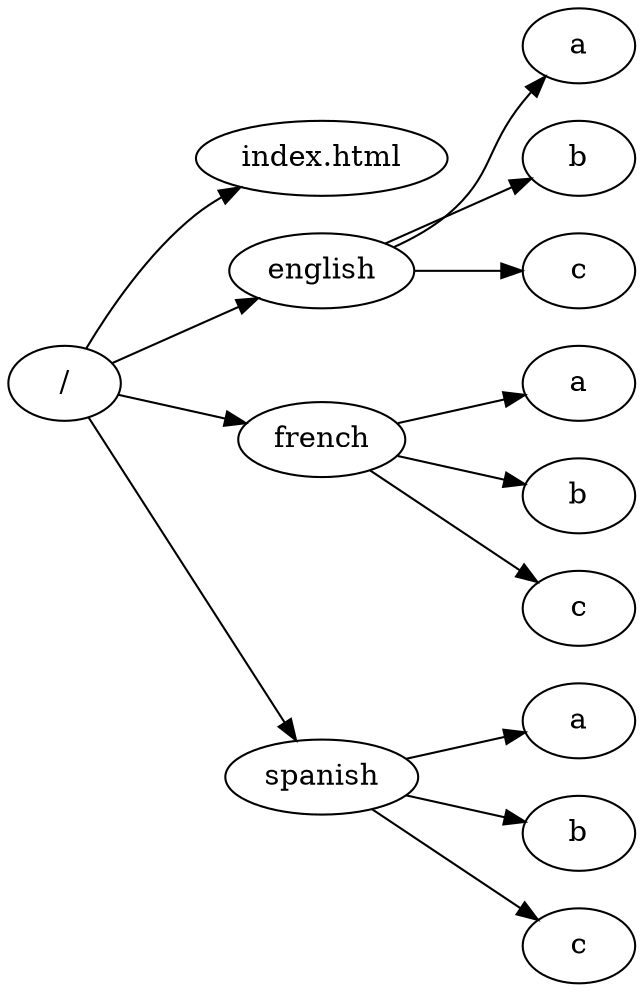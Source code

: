 digraph g {
  rankdir=LR;
  "" [label="/"];
  "" -> "/index.html";
  "/index.html" [label="index.html"];
  "" -> "/english";
  "/english" [label="english"];
  "/english" -> "/english/a";
  "/english/a" [label="a"];
  "/english" -> "/english/b";
  "/english/b" [label="b"];
  "/english" -> "/english/c";
  "/english/c" [label="c"];
  "" -> "/french";
  "/french" [label="french"];
  "/french" -> "/french/a";
  "/french/a" [label="a"];
  "/french" -> "/french/b";
  "/french/b" [label="b"];
  "/french" -> "/french/c";
  "/french/c" [label="c"];
  "" -> "/spanish";
  "/spanish" [label="spanish"];
  "/spanish" -> "/spanish/a";
  "/spanish/a" [label="a"];
  "/spanish" -> "/spanish/b";
  "/spanish/b" [label="b"];
  "/spanish" -> "/spanish/c";
  "/spanish/c" [label="c"];
}
